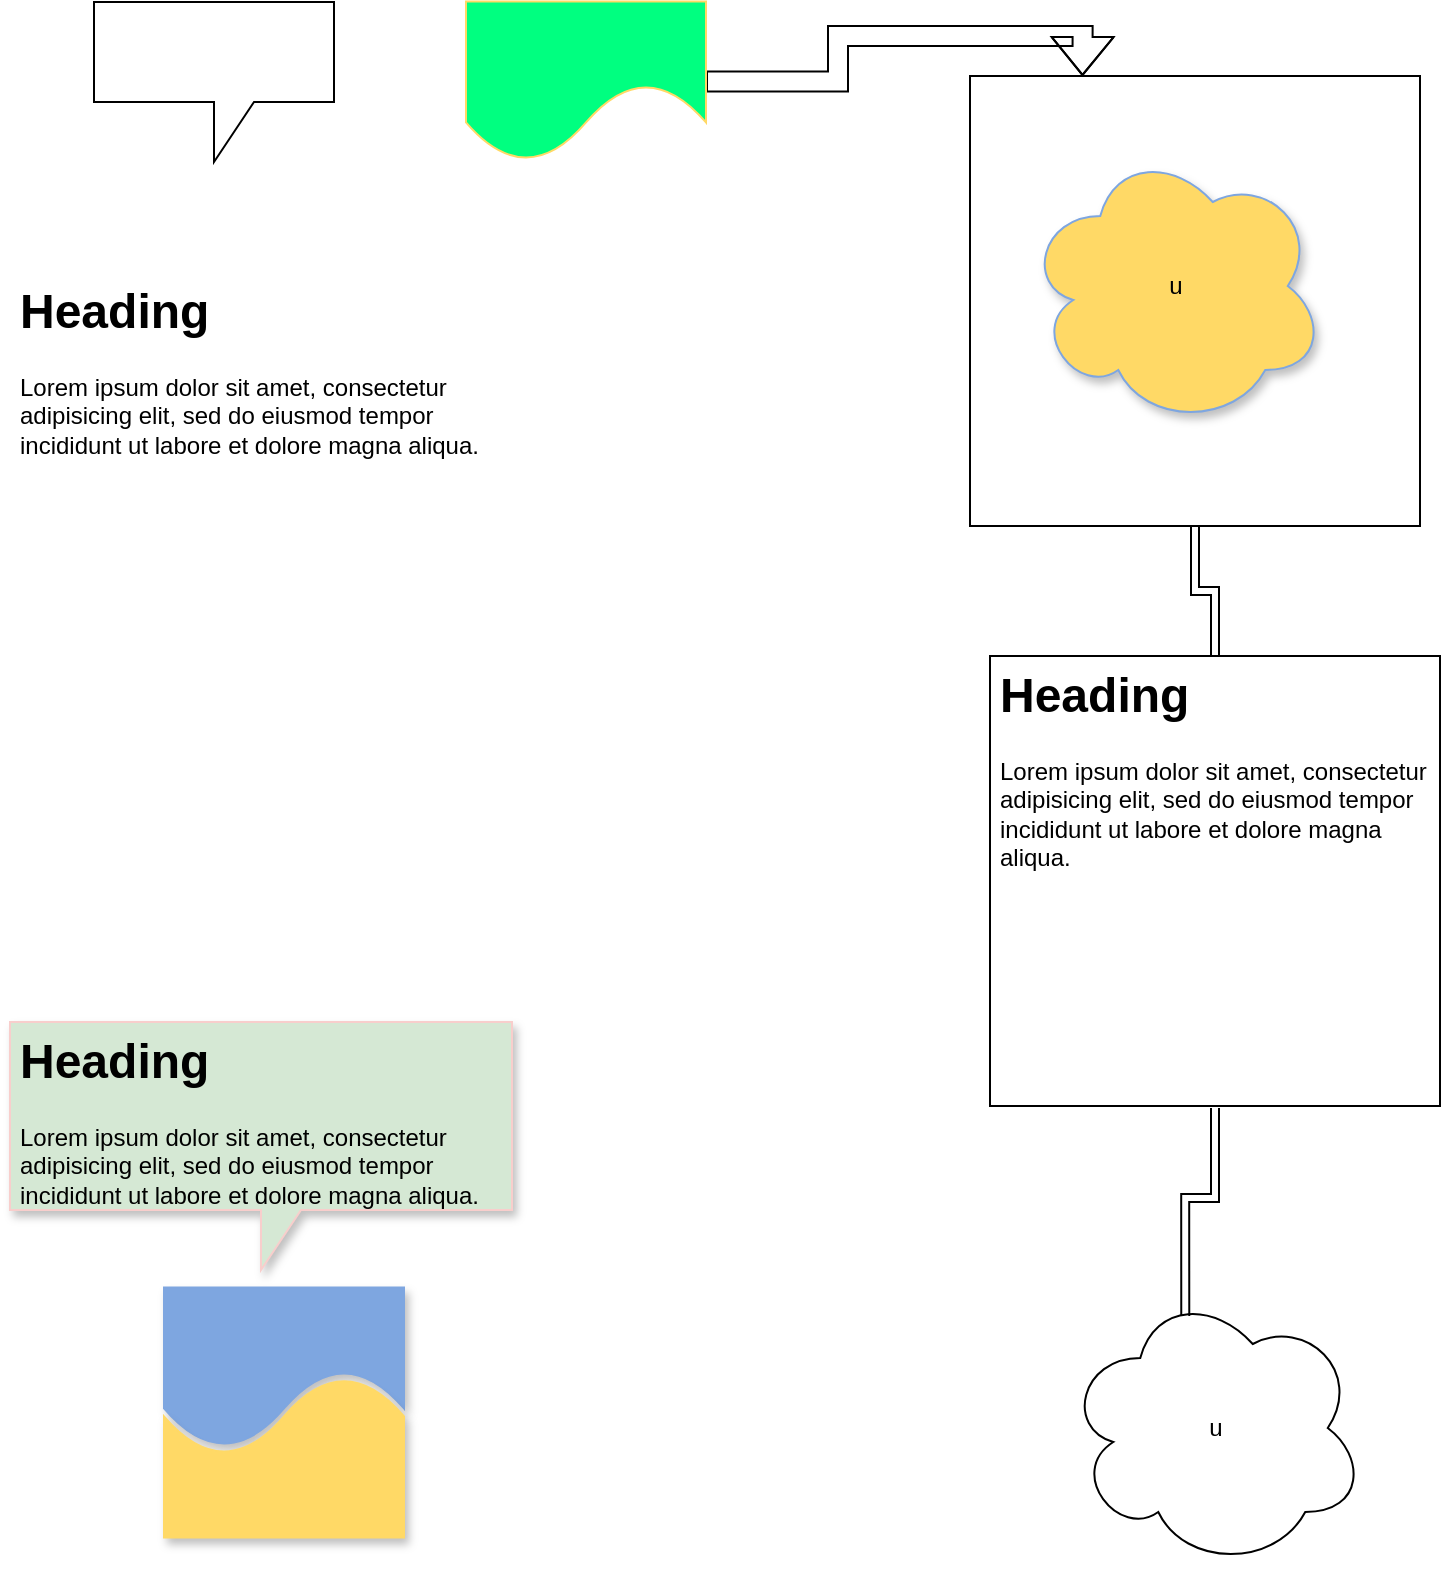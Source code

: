 <mxGraphModel dx="1938" dy="4607" grid="0" gridSize="10" guides="1" tooltips="1" connect="1" arrows="1" fold="0" page="1" pageScale="1" pageWidth="850" pageHeight="1100" background="none"><root><mxCell id="0"/><mxCell id="1" parent="0"/><mxCell id="2" value="" style="rounded=0;whiteSpace=wrap;html=1;" parent="1" vertex="1"><mxGeometry x="365" y="750" width="120" as="geom8etry"/></mxCell><mxCell id="15" value="" style="edgeStyle=orthogonalEdgeStyle;rounded=0;html=1;jettySize=auto;orthogonalLoop=1;shape=link;" parent="1" source="4" target="10" edge="1"><mxGeometry relative="1" as="geometry"/></mxCell><mxCell id="4" value="" style="whiteSpace=wrap;html=1;aspect=fixed;" parent="1" vertex="1"><mxGeometry x="-316" y="-3166" width="225" height="225" as="geometry"/></mxCell><mxCell id="16" value="" style="shape=document;whiteSpace=wrap;html=1;boundedLbl=1;size=0.487;fillColor=#7EA6E0;shadow=1;strokeColor=#7EA6E0;" parent="1" vertex="1"><mxGeometry x="-719" y="-2560.294" width="120" height="80" as="geometry"/></mxCell><UserObject label="" tooltip="Hey!" id="6"><mxCell style="shape=callout;whiteSpace=wrap;html=1;perimeter=calloutPerimeter;" parent="1" vertex="1"><mxGeometry x="-754" y="-3203" width="120" height="80" as="geometry"/></mxCell></UserObject><mxCell id="7" value="&lt;h1&gt;Heading&lt;/h1&gt;&lt;p&gt;Lorem ipsum dolor sit amet, consectetur adipisicing elit, sed do eiusmod tempor incididunt ut labore et dolore magna aliqua.&lt;/p&gt;" style="text;html=1;strokeColor=none;fillColor=none;spacing=5;spacingTop=-20;whiteSpace=wrap;overflow=hidden;rounded=0;" parent="1" vertex="1"><mxGeometry x="-796" y="-3068" width="249" height="113" as="geometry"/></mxCell><mxCell id="8" value="" style="rounded=0;whiteSpace=wrap;html=1;" parent="1" vertex="1"><mxGeometry x="365" y="750" width="120" as="geom8etry"/></mxCell><mxCell id="9" value="u" style="ellipse;shape=cloud;whiteSpace=wrap;html=1;" parent="1" vertex="1"><mxGeometry x="-268.364" y="-2560" width="150" height="140" as="geometry"/></mxCell><mxCell id="21" value="" style="edgeStyle=orthogonalEdgeStyle;shape=link;rounded=0;html=1;jettySize=auto;orthogonalLoop=1;entryX=0.4;entryY=0.1;entryPerimeter=0;exitX=0.5;exitY=1;" parent="1" source="14" target="9" edge="1"><mxGeometry relative="1" as="geometry"><mxPoint x="-175.5" y="-2584" as="targetPoint"/></mxGeometry></mxCell><mxCell id="10" value="" style="whiteSpace=wrap;html=1;aspect=fixed;" parent="1" vertex="1"><mxGeometry x="-306" y="-2876" width="225" height="225" as="geometry"/></mxCell><mxCell id="11" value="" style="shape=document;whiteSpace=wrap;html=1;boundedLbl=1;size=0.487;direction=west;strokeColor=#FFD966;shadow=1;fillColor=#FFD966;" parent="1" vertex="1"><mxGeometry x="-719" y="-2515.294" width="120" height="80" as="geometry"/></mxCell><mxCell id="12" value="" style="shape=callout;whiteSpace=wrap;html=1;perimeter=calloutPerimeter;fillColor=#D5E8D4;strokeColor=#F8CECC;shadow=1;" parent="1" vertex="1"><mxGeometry x="-796" y="-2693" width="251" height="124" as="geometry"/></mxCell><mxCell id="13" value="&lt;h1&gt;Heading&lt;/h1&gt;&lt;p&gt;Lorem ipsum dolor sit amet, consectetur adipisicing elit, sed do eiusmod tempor incididunt ut labore et dolore magna aliqua.&lt;/p&gt;" style="text;html=1;strokeColor=none;fillColor=none;spacing=5;spacingTop=-20;whiteSpace=wrap;overflow=hidden;rounded=0;" parent="1" vertex="1"><mxGeometry x="-796" y="-2693" width="251" height="94" as="geometry"/></mxCell><mxCell id="14" value="&lt;h1&gt;Heading&lt;/h1&gt;&lt;p&gt;Lorem ipsum dolor sit amet, consectetur adipisicing elit, sed do eiusmod tempor incididunt ut labore et dolore magna aliqua.&lt;/p&gt;" style="text;html=1;strokeColor=none;fillColor=none;spacing=5;spacingTop=-20;whiteSpace=wrap;overflow=hidden;rounded=0;" parent="1" vertex="1"><mxGeometry x="-306" y="-2876" width="225" height="226" as="geometry"/></mxCell><mxCell id="25" value="" style="edgeStyle=orthogonalEdgeStyle;shape=flexArrow;rounded=0;html=1;jettySize=auto;orthogonalLoop=1;entryX=0.25;entryY=0;" parent="1" source="5" target="4" edge="1"><mxGeometry relative="1" as="geometry"><mxPoint x="-378" y="-3163.294" as="targetPoint"/></mxGeometry></mxCell><mxCell id="5" value="" style="shape=document;whiteSpace=wrap;html=1;boundedLbl=1;size=0.487;fillColor=#00FF80;strokeColor=#FFD966;" parent="1" vertex="1"><mxGeometry x="-568" y="-3203.294" width="120" height="80" as="geometry"/></mxCell><mxCell id="3" value="u" style="ellipse;shape=cloud;whiteSpace=wrap;html=1;fillColor=#FFD966;shadow=1;strokeColor=#7EA6E0;" parent="1" vertex="1"><mxGeometry x="-288.364" y="-3131" width="150" height="140" as="geometry"/></mxCell></root></mxGraphModel>